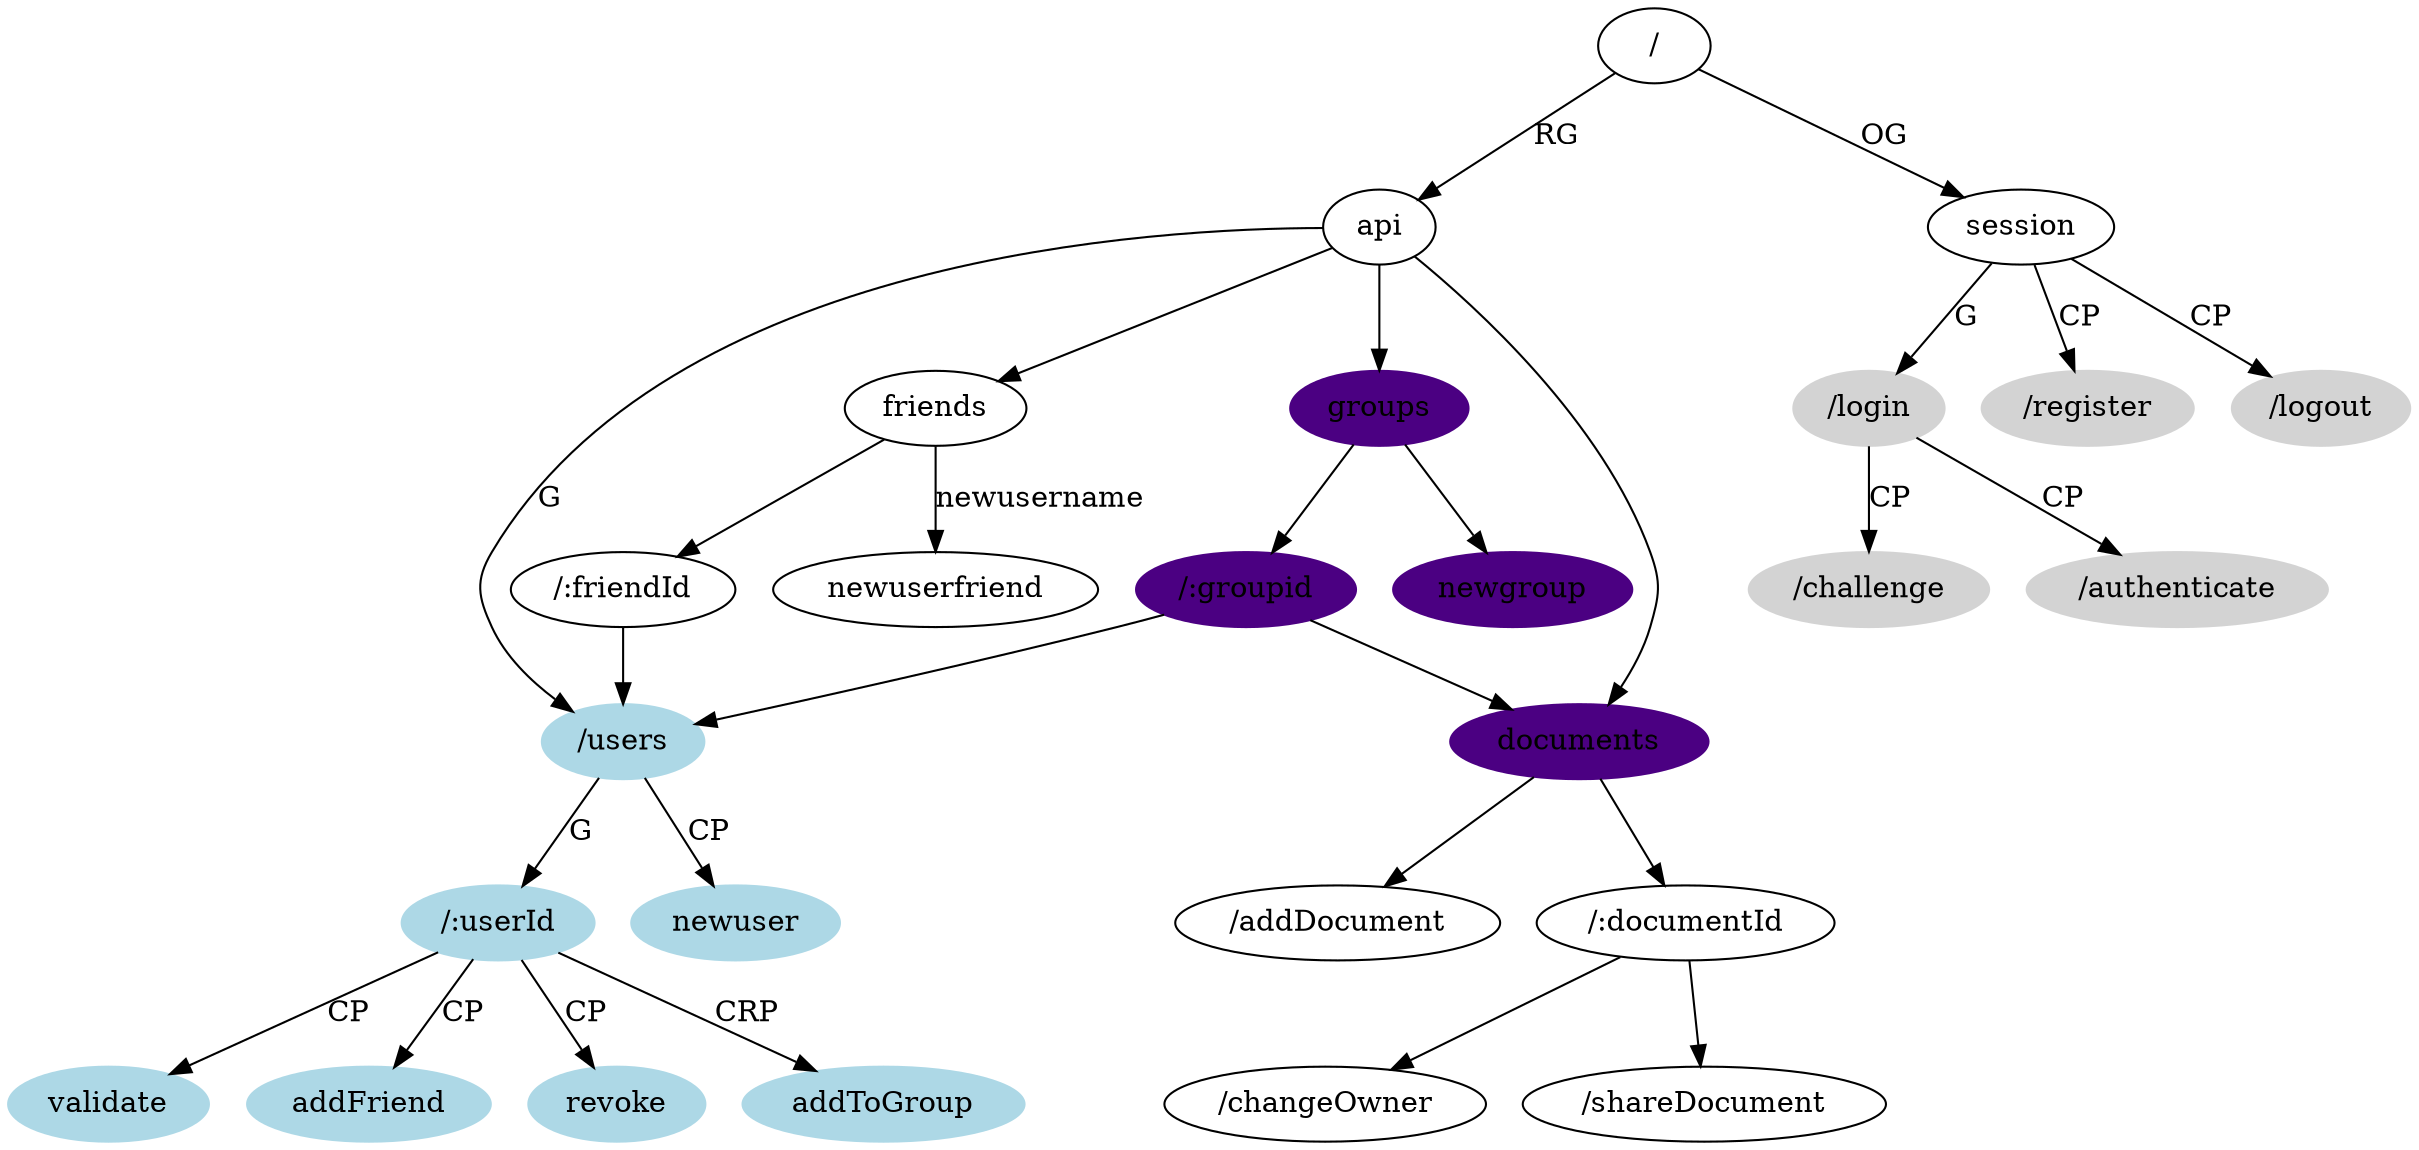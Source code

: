 digraph G {

 root [label="/"];
 api [label="api"]; 

 root -> session [label="OG"];
 root -> api [label="RG"];


subgraph{
 node[style=filled, color=lightgrey];
 session [label="session"];
 login [label="/login"];
 challenge [label="/challenge"];
 authenticate [label="/authenticate"];
 register [label="/register"];
 logout [label="/logout"];

 session -> login [label="G"];
            login -> challenge [label="CP"];
            login -> authenticate [label="CP"];

 session -> register [label="CP"];
 session -> logout [label="CP"];
}


 subgraph users {
    node [style=filled,color=lightblue];
    users [label="/users"];
    userid [label="/:userId"]
    newuser [value="{email, firstname, ...}"]

    api -> users [label="G"]
           users -> newuser [label="CP"];
           users -> userid [label="G"];
                    userid -> validate [label="CP"];
                    userid -> addFriend [label="CP"];
                    userid -> revoke [label="CP"];
                    userid -> addToGroup [label="CRP"];

 }

 subgraph friends {
    friendId [label="/:friendId"]
    api -> friends -> friendId;
                      friendId -> users;
           friends -> newuserfriend [label="newusername"]
 }         

    compound=true;
 subgraph groups {
    node [style=filled,color=indigo];
    groupid [label="/:groupid"]
    newgroup [value="{groupname}"]

    api -> groups -> newgroup;
           groups -> groupid;
                     groupid -> users;
                     groupid -> documents;
 }

 subgraph documents {
    addDocument [label="/addDocument"]
    documentId [label="/:documentId"]
    changeOwner [label="/changeOwner"]
    shareDocument [label="/shareDocument"]
    api -> documents;
           documents -> addDocument
           documents -> documentId;
                        documentId -> changeOwner;
                        documentId -> shareDocument;
 }

}





